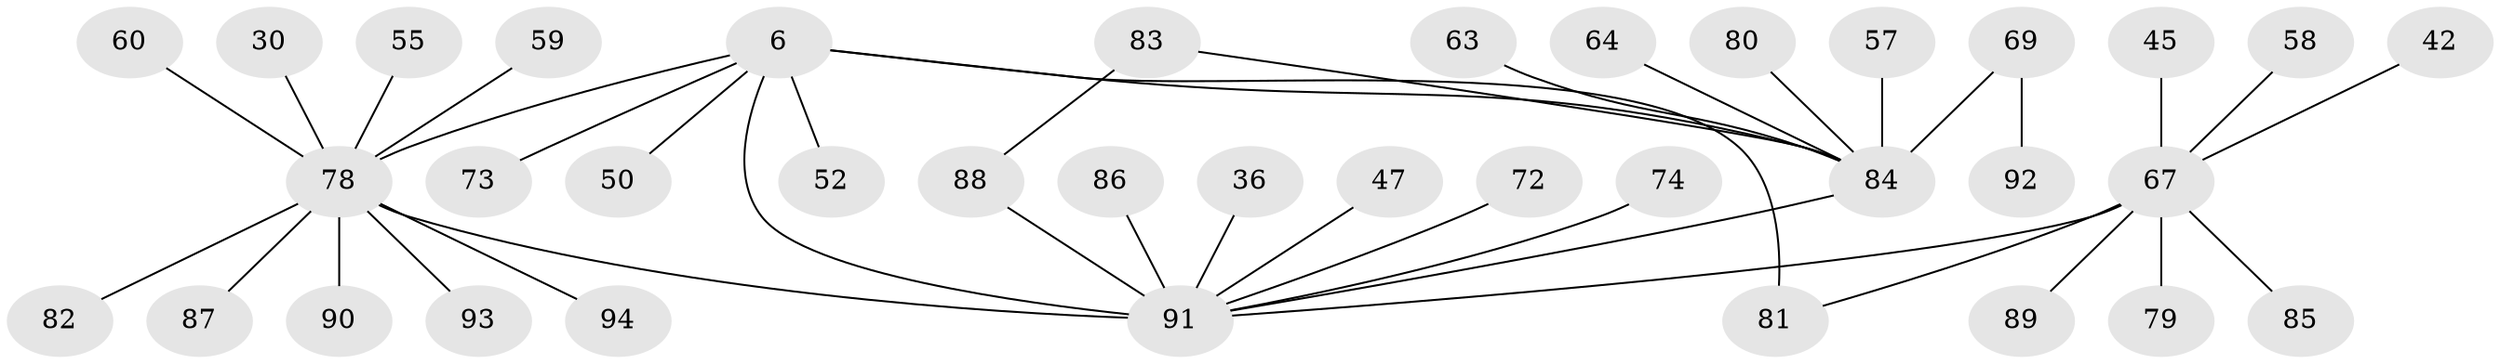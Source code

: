 // original degree distribution, {15: 0.010638297872340425, 4: 0.05319148936170213, 2: 0.1595744680851064, 14: 0.010638297872340425, 10: 0.02127659574468085, 18: 0.010638297872340425, 6: 0.02127659574468085, 1: 0.5851063829787234, 9: 0.010638297872340425, 3: 0.09574468085106383, 7: 0.010638297872340425, 5: 0.010638297872340425}
// Generated by graph-tools (version 1.1) at 2025/50/03/04/25 21:50:43]
// undirected, 37 vertices, 40 edges
graph export_dot {
graph [start="1"]
  node [color=gray90,style=filled];
  6;
  30;
  36;
  42 [super="+28"];
  45;
  47;
  50;
  52;
  55;
  57;
  58 [super="+34+43"];
  59 [super="+29"];
  60 [super="+14"];
  63;
  64;
  67 [super="+49+65+37+13+22+40"];
  69 [super="+24+20"];
  72;
  73;
  74;
  78 [super="+70+56+68+16+18+21+25"];
  79;
  80 [super="+26"];
  81 [super="+32+38+39+61+71"];
  82;
  83;
  84 [super="+41+53+54+46+76"];
  85;
  86;
  87;
  88 [super="+3+33"];
  89;
  90;
  91 [super="+75+77+23"];
  92;
  93 [super="+27"];
  94;
  6 -- 50;
  6 -- 52;
  6 -- 73;
  6 -- 84 [weight=5];
  6 -- 91 [weight=3];
  6 -- 78 [weight=3];
  6 -- 81 [weight=2];
  30 -- 78;
  36 -- 91;
  42 -- 67;
  45 -- 67;
  47 -- 91;
  55 -- 78;
  57 -- 84;
  58 -- 67;
  59 -- 78;
  60 -- 78;
  63 -- 84;
  64 -- 84;
  67 -- 79;
  67 -- 85;
  67 -- 89;
  67 -- 81;
  67 -- 91 [weight=4];
  69 -- 92;
  69 -- 84 [weight=2];
  72 -- 91;
  74 -- 91;
  78 -- 82;
  78 -- 87;
  78 -- 90;
  78 -- 93;
  78 -- 94;
  78 -- 91 [weight=3];
  80 -- 84;
  83 -- 84;
  83 -- 88;
  84 -- 91;
  86 -- 91;
  88 -- 91 [weight=2];
}
